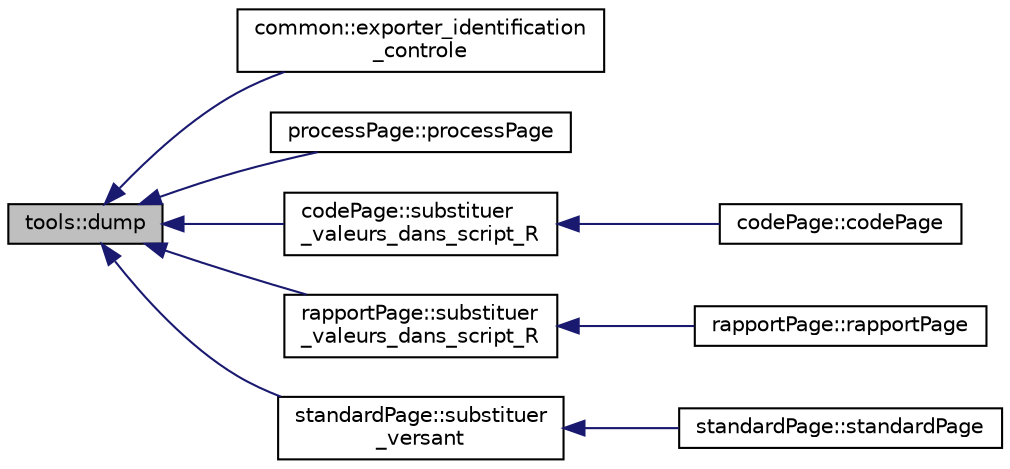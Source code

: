 digraph "tools::dump"
{
 // INTERACTIVE_SVG=YES
  edge [fontname="Helvetica",fontsize="10",labelfontname="Helvetica",labelfontsize="10"];
  node [fontname="Helvetica",fontsize="10",shape=record];
  rankdir="LR";
  Node45 [label="tools::dump",height=0.2,width=0.4,color="black", fillcolor="grey75", style="filled", fontcolor="black"];
  Node45 -> Node46 [dir="back",color="midnightblue",fontsize="10",style="solid",fontname="Helvetica"];
  Node46 [label="common::exporter_identification\l_controle",height=0.2,width=0.4,color="black", fillcolor="white", style="filled",URL="$classcommon.html#a7900f8a5d7ebd42770ce8c366dd4b933",tooltip="Exporter les caractéristiques du contrôle dans le rapport : Siret, Budget, Employeur, Etablissement. "];
  Node45 -> Node47 [dir="back",color="midnightblue",fontsize="10",style="solid",fontname="Helvetica"];
  Node47 [label="processPage::processPage",height=0.2,width=0.4,color="black", fillcolor="white", style="filled",URL="$classprocess_page.html#ae3ff114e2d797548b9e4e24958446a9a"];
  Node45 -> Node48 [dir="back",color="midnightblue",fontsize="10",style="solid",fontname="Helvetica"];
  Node48 [label="codePage::substituer\l_valeurs_dans_script_R",height=0.2,width=0.4,color="black", fillcolor="white", style="filled",URL="$classcode_page.html#a7f3fcb4b6f622b1c11a7b39e245b76b6"];
  Node48 -> Node49 [dir="back",color="midnightblue",fontsize="10",style="solid",fontname="Helvetica"];
  Node49 [label="codePage::codePage",height=0.2,width=0.4,color="black", fillcolor="white", style="filled",URL="$classcode_page.html#a927a6bef8cac0406a49225bc72894a1f"];
  Node45 -> Node50 [dir="back",color="midnightblue",fontsize="10",style="solid",fontname="Helvetica"];
  Node50 [label="rapportPage::substituer\l_valeurs_dans_script_R",height=0.2,width=0.4,color="black", fillcolor="white", style="filled",URL="$classrapport_page.html#a54f56e3a9f75f0c7576ea9fdf936143c",tooltip="Substitue certaines valeurs caractéristiques du contrôle dans le fichier prologue_codes.R dans common::exportpath, notamment le Siret, le budget et l&#39;employeur. "];
  Node50 -> Node51 [dir="back",color="midnightblue",fontsize="10",style="solid",fontname="Helvetica"];
  Node51 [label="rapportPage::rapportPage",height=0.2,width=0.4,color="black", fillcolor="white", style="filled",URL="$classrapport_page.html#adba3d64de94b773300af461e8f57a0fd",tooltip="Constructeur de l&#39;onglet \"Code de paye des tests\". "];
  Node45 -> Node52 [dir="back",color="midnightblue",fontsize="10",style="solid",fontname="Helvetica"];
  Node52 [label="standardPage::substituer\l_versant",height=0.2,width=0.4,color="black", fillcolor="white", style="filled",URL="$classstandard_page.html#abb37a1fff677f91ad2418b07593aa40d"];
  Node52 -> Node53 [dir="back",color="midnightblue",fontsize="10",style="solid",fontname="Helvetica"];
  Node53 [label="standardPage::standardPage",height=0.2,width=0.4,color="black", fillcolor="white", style="filled",URL="$classstandard_page.html#a95b9887a321f29e844fd314048585cee"];
}

